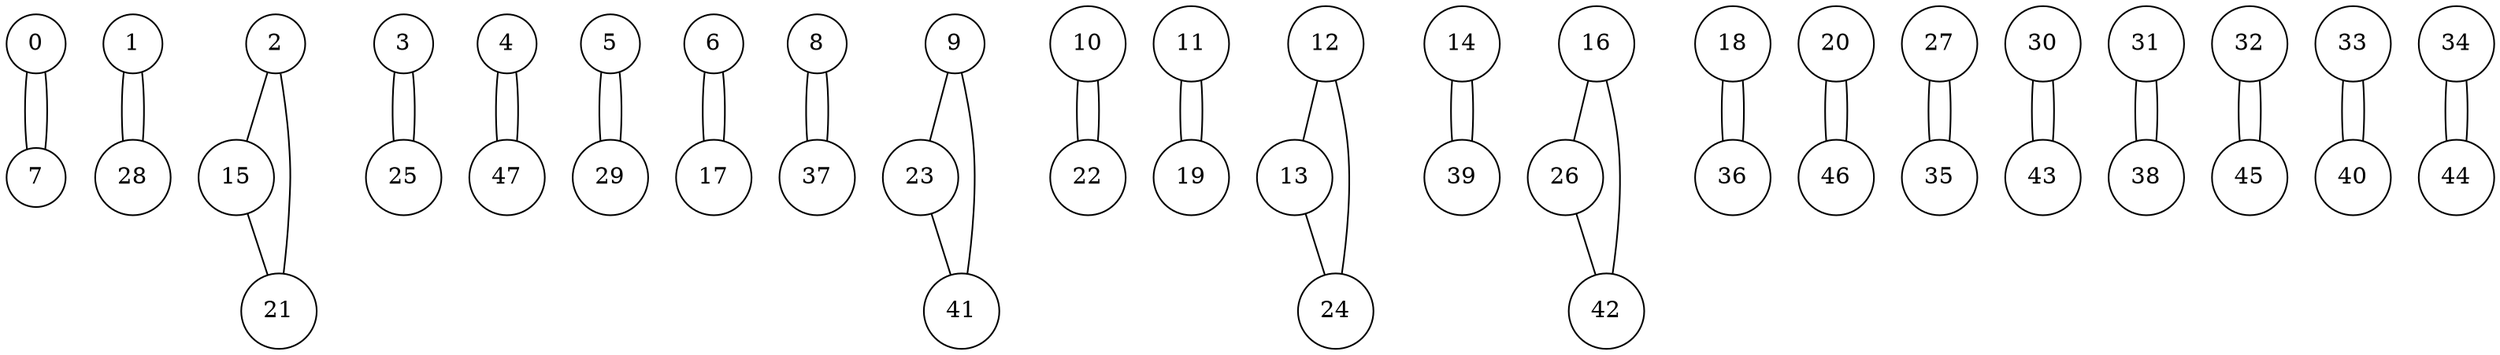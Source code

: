 graph att48 {
	node [shape=circle fillcolor=white]
	0 [ pos = "17.351198,3.743880!"]
	1 [ pos = "5.753672,0.025767!"]
	2 [ pos = "14.248905,3.669157!"]
	3 [ pos = "1.033239,2.166967!"]
	4 [ pos = "7.941252,4.236022!"]
	5 [ pos = "19.603195,11.486730!"]
	6 [ pos = "19.513012,9.574852!"]
	7 [ pos = "18.719402,3.267199!"]
	8 [ pos = "17.773770,4.856996!"]
	9 [ pos = "2.865241,5.279567!"]
	10 [ pos = "14.089152,6.714764!"]
	11 [ pos = "15.431590,7.402731!"]
	12 [ pos = "12.125741,6.889977!"]
	13 [ pos = "11.883535,5.243494!"]
	14 [ pos = "16.354032,6.913167!"]
	15 [ pos = "15.735635,1.723783!"]
	16 [ pos = "19.610925,13.357382!"]
	17 [ pos = "19.227003,9.250193!"]
	18 [ pos = "19.922700,12.169544!"]
	19 [ pos = "15.202267,9.175470!"]
	20 [ pos = "11.551147,8.680752!"]
	21 [ pos = "15.720175,2.860088!"]
	22 [ pos = "13.396032,5.622262!"]
	23 [ pos = "4.207678,7.237825!"]
	24 [ pos = "11.097655,5.982994!"]
	25 [ pos = "1.739242,2.592115!"]
	26 [ pos = "19.466632,12.416903!"]
	27 [ pos = "19.430559,10.257666!"]
	28 [ pos = "8.186035,1.947952!"]
	29 [ pos = "18.943571,11.610410!"]
	30 [ pos = "19.440866,7.217212!"]
	31 [ pos = "8.361247,8.515846!"]
	32 [ pos = "16.557588,8.175728!"]
	33 [ pos = "11.873229,3.086833!"]
	34 [ pos = "0.059263,5.709869!"]
	35 [ pos = "18.675599,9.737181!"]
	36 [ pos = "20.000000,11.839732!"]
	37 [ pos = "19.046637,5.782015!"]
	38 [ pos = "8.977068,7.289358!"]
	39 [ pos = "16.158207,5.501159!"]
	40 [ pos = "12.844628,0.360732!"]
	41 [ pos = "4.936872,4.042772!"]
	42 [ pos = "18.758052,12.623035!"]
	43 [ pos = "19.348106,8.345787!"]
	44 [ pos = "0.025767,6.895130!"]
	45 [ pos = "17.539294,7.711930!"]
	46 [ pos = "13.359959,8.394744!"]
	47 [ pos = "7.789230,5.003865!"]

	0 -- 7
	1 -- 28
	2 -- 15
	3 -- 25
	4 -- 47
	5 -- 29
	6 -- 17
	7 -- 0
	8 -- 37
	9 -- 23
	10 -- 22
	11 -- 19
	12 -- 13
	13 -- 24
	14 -- 39
	15 -- 21
	16 -- 26
	17 -- 6
	18 -- 36
	19 -- 11
	20 -- 46
	21 -- 2
	22 -- 10
	23 -- 41
	24 -- 12
	25 -- 3
	26 -- 42
	27 -- 35
	28 -- 1
	29 -- 5
	30 -- 43
	31 -- 38
	32 -- 45
	33 -- 40
	34 -- 44
	35 -- 27
	36 -- 18
	37 -- 8
	38 -- 31
	39 -- 14
	40 -- 33
	41 -- 9
	42 -- 16
	43 -- 30
	44 -- 34
	45 -- 32
	46 -- 20
	47 -- 4
}